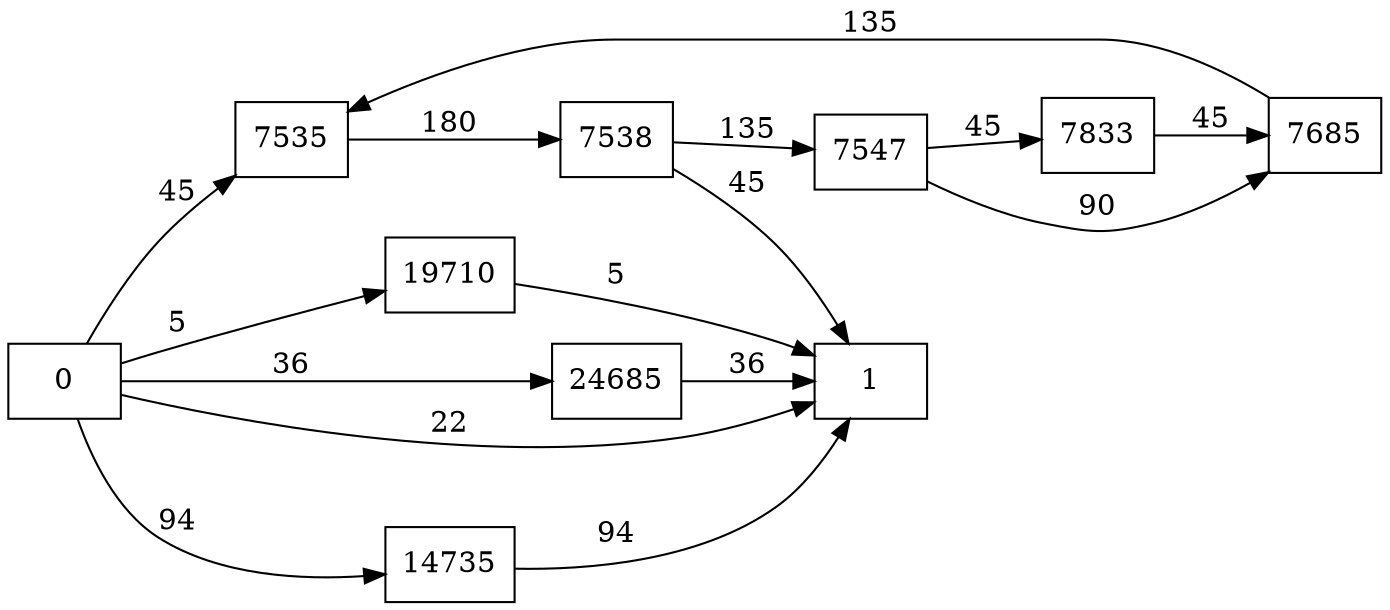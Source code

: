 digraph {
	graph [rankdir=LR]
	node [shape=rectangle]
	7535 -> 7538 [label=180]
	7538 -> 7547 [label=135]
	7538 -> 1 [label=45]
	7547 -> 7685 [label=90]
	7547 -> 7833 [label=45]
	7685 -> 7535 [label=135]
	7833 -> 7685 [label=45]
	14735 -> 1 [label=94]
	19710 -> 1 [label=5]
	24685 -> 1 [label=36]
	0 -> 1 [label=22]
	0 -> 7535 [label=45]
	0 -> 14735 [label=94]
	0 -> 19710 [label=5]
	0 -> 24685 [label=36]
}
